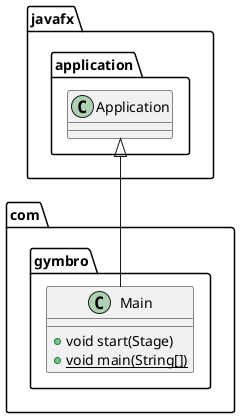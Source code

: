@startuml
class com.gymbro.Main {
+ void start(Stage)
+ {static} void main(String[])
}
javafx.application.Application <|-- com.gymbro.Main
@enduml